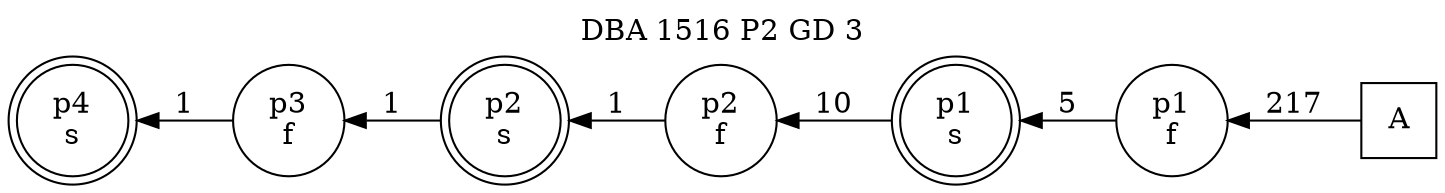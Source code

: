 digraph DBA_1516_P2_GD_3_GOOD {
labelloc="tl"
label= " DBA 1516 P2 GD 3 "
rankdir="RL";
graph [ size=" 10 , 10 !"]

"A" [shape="square" label="A"]
"p1_f" [shape="circle" label="p1
f"]
"p1_s" [shape="doublecircle" label="p1
s"]
"p2_f" [shape="circle" label="p2
f"]
"p2_s" [shape="doublecircle" label="p2
s"]
"p3_f" [shape="circle" label="p3
f"]
"p4_s" [shape="doublecircle" label="p4
s"]
"A" -> "p1_f" [ label=217]
"p1_f" -> "p1_s" [ label=5]
"p1_s" -> "p2_f" [ label=10]
"p2_f" -> "p2_s" [ label=1]
"p2_s" -> "p3_f" [ label=1]
"p3_f" -> "p4_s" [ label=1]
}
